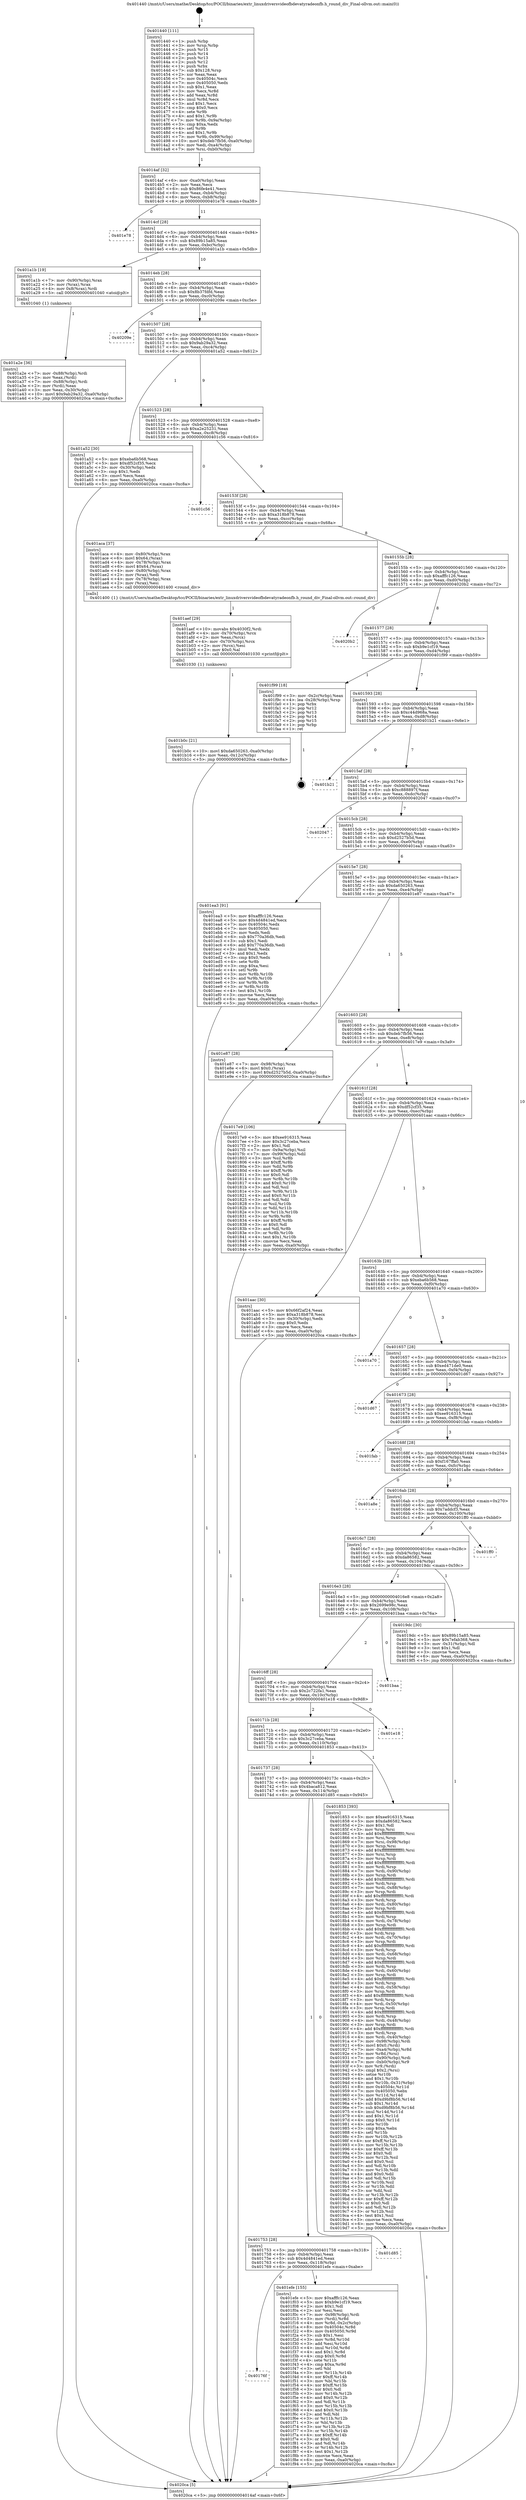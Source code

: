 digraph "0x401440" {
  label = "0x401440 (/mnt/c/Users/mathe/Desktop/tcc/POCII/binaries/extr_linuxdriversvideofbdevatyradeonfb.h_round_div_Final-ollvm.out::main(0))"
  labelloc = "t"
  node[shape=record]

  Entry [label="",width=0.3,height=0.3,shape=circle,fillcolor=black,style=filled]
  "0x4014af" [label="{
     0x4014af [32]\l
     | [instrs]\l
     &nbsp;&nbsp;0x4014af \<+6\>: mov -0xa0(%rbp),%eax\l
     &nbsp;&nbsp;0x4014b5 \<+2\>: mov %eax,%ecx\l
     &nbsp;&nbsp;0x4014b7 \<+6\>: sub $0x86fe4e41,%ecx\l
     &nbsp;&nbsp;0x4014bd \<+6\>: mov %eax,-0xb4(%rbp)\l
     &nbsp;&nbsp;0x4014c3 \<+6\>: mov %ecx,-0xb8(%rbp)\l
     &nbsp;&nbsp;0x4014c9 \<+6\>: je 0000000000401e78 \<main+0xa38\>\l
  }"]
  "0x401e78" [label="{
     0x401e78\l
  }", style=dashed]
  "0x4014cf" [label="{
     0x4014cf [28]\l
     | [instrs]\l
     &nbsp;&nbsp;0x4014cf \<+5\>: jmp 00000000004014d4 \<main+0x94\>\l
     &nbsp;&nbsp;0x4014d4 \<+6\>: mov -0xb4(%rbp),%eax\l
     &nbsp;&nbsp;0x4014da \<+5\>: sub $0x89b15a85,%eax\l
     &nbsp;&nbsp;0x4014df \<+6\>: mov %eax,-0xbc(%rbp)\l
     &nbsp;&nbsp;0x4014e5 \<+6\>: je 0000000000401a1b \<main+0x5db\>\l
  }"]
  Exit [label="",width=0.3,height=0.3,shape=circle,fillcolor=black,style=filled,peripheries=2]
  "0x401a1b" [label="{
     0x401a1b [19]\l
     | [instrs]\l
     &nbsp;&nbsp;0x401a1b \<+7\>: mov -0x90(%rbp),%rax\l
     &nbsp;&nbsp;0x401a22 \<+3\>: mov (%rax),%rax\l
     &nbsp;&nbsp;0x401a25 \<+4\>: mov 0x8(%rax),%rdi\l
     &nbsp;&nbsp;0x401a29 \<+5\>: call 0000000000401040 \<atoi@plt\>\l
     | [calls]\l
     &nbsp;&nbsp;0x401040 \{1\} (unknown)\l
  }"]
  "0x4014eb" [label="{
     0x4014eb [28]\l
     | [instrs]\l
     &nbsp;&nbsp;0x4014eb \<+5\>: jmp 00000000004014f0 \<main+0xb0\>\l
     &nbsp;&nbsp;0x4014f0 \<+6\>: mov -0xb4(%rbp),%eax\l
     &nbsp;&nbsp;0x4014f6 \<+5\>: sub $0x8b37fdfd,%eax\l
     &nbsp;&nbsp;0x4014fb \<+6\>: mov %eax,-0xc0(%rbp)\l
     &nbsp;&nbsp;0x401501 \<+6\>: je 000000000040209e \<main+0xc5e\>\l
  }"]
  "0x40176f" [label="{
     0x40176f\l
  }", style=dashed]
  "0x40209e" [label="{
     0x40209e\l
  }", style=dashed]
  "0x401507" [label="{
     0x401507 [28]\l
     | [instrs]\l
     &nbsp;&nbsp;0x401507 \<+5\>: jmp 000000000040150c \<main+0xcc\>\l
     &nbsp;&nbsp;0x40150c \<+6\>: mov -0xb4(%rbp),%eax\l
     &nbsp;&nbsp;0x401512 \<+5\>: sub $0x9ab29a32,%eax\l
     &nbsp;&nbsp;0x401517 \<+6\>: mov %eax,-0xc4(%rbp)\l
     &nbsp;&nbsp;0x40151d \<+6\>: je 0000000000401a52 \<main+0x612\>\l
  }"]
  "0x401efe" [label="{
     0x401efe [155]\l
     | [instrs]\l
     &nbsp;&nbsp;0x401efe \<+5\>: mov $0xafffc126,%eax\l
     &nbsp;&nbsp;0x401f03 \<+5\>: mov $0xb9e1cf19,%ecx\l
     &nbsp;&nbsp;0x401f08 \<+2\>: mov $0x1,%dl\l
     &nbsp;&nbsp;0x401f0a \<+2\>: xor %esi,%esi\l
     &nbsp;&nbsp;0x401f0c \<+7\>: mov -0x98(%rbp),%rdi\l
     &nbsp;&nbsp;0x401f13 \<+3\>: mov (%rdi),%r8d\l
     &nbsp;&nbsp;0x401f16 \<+4\>: mov %r8d,-0x2c(%rbp)\l
     &nbsp;&nbsp;0x401f1a \<+8\>: mov 0x40504c,%r8d\l
     &nbsp;&nbsp;0x401f22 \<+8\>: mov 0x405050,%r9d\l
     &nbsp;&nbsp;0x401f2a \<+3\>: sub $0x1,%esi\l
     &nbsp;&nbsp;0x401f2d \<+3\>: mov %r8d,%r10d\l
     &nbsp;&nbsp;0x401f30 \<+3\>: add %esi,%r10d\l
     &nbsp;&nbsp;0x401f33 \<+4\>: imul %r10d,%r8d\l
     &nbsp;&nbsp;0x401f37 \<+4\>: and $0x1,%r8d\l
     &nbsp;&nbsp;0x401f3b \<+4\>: cmp $0x0,%r8d\l
     &nbsp;&nbsp;0x401f3f \<+4\>: sete %r11b\l
     &nbsp;&nbsp;0x401f43 \<+4\>: cmp $0xa,%r9d\l
     &nbsp;&nbsp;0x401f47 \<+3\>: setl %bl\l
     &nbsp;&nbsp;0x401f4a \<+3\>: mov %r11b,%r14b\l
     &nbsp;&nbsp;0x401f4d \<+4\>: xor $0xff,%r14b\l
     &nbsp;&nbsp;0x401f51 \<+3\>: mov %bl,%r15b\l
     &nbsp;&nbsp;0x401f54 \<+4\>: xor $0xff,%r15b\l
     &nbsp;&nbsp;0x401f58 \<+3\>: xor $0x0,%dl\l
     &nbsp;&nbsp;0x401f5b \<+3\>: mov %r14b,%r12b\l
     &nbsp;&nbsp;0x401f5e \<+4\>: and $0x0,%r12b\l
     &nbsp;&nbsp;0x401f62 \<+3\>: and %dl,%r11b\l
     &nbsp;&nbsp;0x401f65 \<+3\>: mov %r15b,%r13b\l
     &nbsp;&nbsp;0x401f68 \<+4\>: and $0x0,%r13b\l
     &nbsp;&nbsp;0x401f6c \<+2\>: and %dl,%bl\l
     &nbsp;&nbsp;0x401f6e \<+3\>: or %r11b,%r12b\l
     &nbsp;&nbsp;0x401f71 \<+3\>: or %bl,%r13b\l
     &nbsp;&nbsp;0x401f74 \<+3\>: xor %r13b,%r12b\l
     &nbsp;&nbsp;0x401f77 \<+3\>: or %r15b,%r14b\l
     &nbsp;&nbsp;0x401f7a \<+4\>: xor $0xff,%r14b\l
     &nbsp;&nbsp;0x401f7e \<+3\>: or $0x0,%dl\l
     &nbsp;&nbsp;0x401f81 \<+3\>: and %dl,%r14b\l
     &nbsp;&nbsp;0x401f84 \<+3\>: or %r14b,%r12b\l
     &nbsp;&nbsp;0x401f87 \<+4\>: test $0x1,%r12b\l
     &nbsp;&nbsp;0x401f8b \<+3\>: cmovne %ecx,%eax\l
     &nbsp;&nbsp;0x401f8e \<+6\>: mov %eax,-0xa0(%rbp)\l
     &nbsp;&nbsp;0x401f94 \<+5\>: jmp 00000000004020ca \<main+0xc8a\>\l
  }"]
  "0x401a52" [label="{
     0x401a52 [30]\l
     | [instrs]\l
     &nbsp;&nbsp;0x401a52 \<+5\>: mov $0xeba6b568,%eax\l
     &nbsp;&nbsp;0x401a57 \<+5\>: mov $0xdf52cf35,%ecx\l
     &nbsp;&nbsp;0x401a5c \<+3\>: mov -0x30(%rbp),%edx\l
     &nbsp;&nbsp;0x401a5f \<+3\>: cmp $0x1,%edx\l
     &nbsp;&nbsp;0x401a62 \<+3\>: cmovl %ecx,%eax\l
     &nbsp;&nbsp;0x401a65 \<+6\>: mov %eax,-0xa0(%rbp)\l
     &nbsp;&nbsp;0x401a6b \<+5\>: jmp 00000000004020ca \<main+0xc8a\>\l
  }"]
  "0x401523" [label="{
     0x401523 [28]\l
     | [instrs]\l
     &nbsp;&nbsp;0x401523 \<+5\>: jmp 0000000000401528 \<main+0xe8\>\l
     &nbsp;&nbsp;0x401528 \<+6\>: mov -0xb4(%rbp),%eax\l
     &nbsp;&nbsp;0x40152e \<+5\>: sub $0xa2e25231,%eax\l
     &nbsp;&nbsp;0x401533 \<+6\>: mov %eax,-0xc8(%rbp)\l
     &nbsp;&nbsp;0x401539 \<+6\>: je 0000000000401c56 \<main+0x816\>\l
  }"]
  "0x401753" [label="{
     0x401753 [28]\l
     | [instrs]\l
     &nbsp;&nbsp;0x401753 \<+5\>: jmp 0000000000401758 \<main+0x318\>\l
     &nbsp;&nbsp;0x401758 \<+6\>: mov -0xb4(%rbp),%eax\l
     &nbsp;&nbsp;0x40175e \<+5\>: sub $0x4d4841ed,%eax\l
     &nbsp;&nbsp;0x401763 \<+6\>: mov %eax,-0x118(%rbp)\l
     &nbsp;&nbsp;0x401769 \<+6\>: je 0000000000401efe \<main+0xabe\>\l
  }"]
  "0x401c56" [label="{
     0x401c56\l
  }", style=dashed]
  "0x40153f" [label="{
     0x40153f [28]\l
     | [instrs]\l
     &nbsp;&nbsp;0x40153f \<+5\>: jmp 0000000000401544 \<main+0x104\>\l
     &nbsp;&nbsp;0x401544 \<+6\>: mov -0xb4(%rbp),%eax\l
     &nbsp;&nbsp;0x40154a \<+5\>: sub $0xa318b878,%eax\l
     &nbsp;&nbsp;0x40154f \<+6\>: mov %eax,-0xcc(%rbp)\l
     &nbsp;&nbsp;0x401555 \<+6\>: je 0000000000401aca \<main+0x68a\>\l
  }"]
  "0x401d85" [label="{
     0x401d85\l
  }", style=dashed]
  "0x401aca" [label="{
     0x401aca [37]\l
     | [instrs]\l
     &nbsp;&nbsp;0x401aca \<+4\>: mov -0x80(%rbp),%rax\l
     &nbsp;&nbsp;0x401ace \<+6\>: movl $0x64,(%rax)\l
     &nbsp;&nbsp;0x401ad4 \<+4\>: mov -0x78(%rbp),%rax\l
     &nbsp;&nbsp;0x401ad8 \<+6\>: movl $0x64,(%rax)\l
     &nbsp;&nbsp;0x401ade \<+4\>: mov -0x80(%rbp),%rax\l
     &nbsp;&nbsp;0x401ae2 \<+2\>: mov (%rax),%edi\l
     &nbsp;&nbsp;0x401ae4 \<+4\>: mov -0x78(%rbp),%rax\l
     &nbsp;&nbsp;0x401ae8 \<+2\>: mov (%rax),%esi\l
     &nbsp;&nbsp;0x401aea \<+5\>: call 0000000000401400 \<round_div\>\l
     | [calls]\l
     &nbsp;&nbsp;0x401400 \{1\} (/mnt/c/Users/mathe/Desktop/tcc/POCII/binaries/extr_linuxdriversvideofbdevatyradeonfb.h_round_div_Final-ollvm.out::round_div)\l
  }"]
  "0x40155b" [label="{
     0x40155b [28]\l
     | [instrs]\l
     &nbsp;&nbsp;0x40155b \<+5\>: jmp 0000000000401560 \<main+0x120\>\l
     &nbsp;&nbsp;0x401560 \<+6\>: mov -0xb4(%rbp),%eax\l
     &nbsp;&nbsp;0x401566 \<+5\>: sub $0xafffc126,%eax\l
     &nbsp;&nbsp;0x40156b \<+6\>: mov %eax,-0xd0(%rbp)\l
     &nbsp;&nbsp;0x401571 \<+6\>: je 00000000004020b2 \<main+0xc72\>\l
  }"]
  "0x401b0c" [label="{
     0x401b0c [21]\l
     | [instrs]\l
     &nbsp;&nbsp;0x401b0c \<+10\>: movl $0xda650263,-0xa0(%rbp)\l
     &nbsp;&nbsp;0x401b16 \<+6\>: mov %eax,-0x12c(%rbp)\l
     &nbsp;&nbsp;0x401b1c \<+5\>: jmp 00000000004020ca \<main+0xc8a\>\l
  }"]
  "0x4020b2" [label="{
     0x4020b2\l
  }", style=dashed]
  "0x401577" [label="{
     0x401577 [28]\l
     | [instrs]\l
     &nbsp;&nbsp;0x401577 \<+5\>: jmp 000000000040157c \<main+0x13c\>\l
     &nbsp;&nbsp;0x40157c \<+6\>: mov -0xb4(%rbp),%eax\l
     &nbsp;&nbsp;0x401582 \<+5\>: sub $0xb9e1cf19,%eax\l
     &nbsp;&nbsp;0x401587 \<+6\>: mov %eax,-0xd4(%rbp)\l
     &nbsp;&nbsp;0x40158d \<+6\>: je 0000000000401f99 \<main+0xb59\>\l
  }"]
  "0x401aef" [label="{
     0x401aef [29]\l
     | [instrs]\l
     &nbsp;&nbsp;0x401aef \<+10\>: movabs $0x4030f2,%rdi\l
     &nbsp;&nbsp;0x401af9 \<+4\>: mov -0x70(%rbp),%rcx\l
     &nbsp;&nbsp;0x401afd \<+2\>: mov %eax,(%rcx)\l
     &nbsp;&nbsp;0x401aff \<+4\>: mov -0x70(%rbp),%rcx\l
     &nbsp;&nbsp;0x401b03 \<+2\>: mov (%rcx),%esi\l
     &nbsp;&nbsp;0x401b05 \<+2\>: mov $0x0,%al\l
     &nbsp;&nbsp;0x401b07 \<+5\>: call 0000000000401030 \<printf@plt\>\l
     | [calls]\l
     &nbsp;&nbsp;0x401030 \{1\} (unknown)\l
  }"]
  "0x401f99" [label="{
     0x401f99 [18]\l
     | [instrs]\l
     &nbsp;&nbsp;0x401f99 \<+3\>: mov -0x2c(%rbp),%eax\l
     &nbsp;&nbsp;0x401f9c \<+4\>: lea -0x28(%rbp),%rsp\l
     &nbsp;&nbsp;0x401fa0 \<+1\>: pop %rbx\l
     &nbsp;&nbsp;0x401fa1 \<+2\>: pop %r12\l
     &nbsp;&nbsp;0x401fa3 \<+2\>: pop %r13\l
     &nbsp;&nbsp;0x401fa5 \<+2\>: pop %r14\l
     &nbsp;&nbsp;0x401fa7 \<+2\>: pop %r15\l
     &nbsp;&nbsp;0x401fa9 \<+1\>: pop %rbp\l
     &nbsp;&nbsp;0x401faa \<+1\>: ret\l
  }"]
  "0x401593" [label="{
     0x401593 [28]\l
     | [instrs]\l
     &nbsp;&nbsp;0x401593 \<+5\>: jmp 0000000000401598 \<main+0x158\>\l
     &nbsp;&nbsp;0x401598 \<+6\>: mov -0xb4(%rbp),%eax\l
     &nbsp;&nbsp;0x40159e \<+5\>: sub $0xc44d968a,%eax\l
     &nbsp;&nbsp;0x4015a3 \<+6\>: mov %eax,-0xd8(%rbp)\l
     &nbsp;&nbsp;0x4015a9 \<+6\>: je 0000000000401b21 \<main+0x6e1\>\l
  }"]
  "0x401a2e" [label="{
     0x401a2e [36]\l
     | [instrs]\l
     &nbsp;&nbsp;0x401a2e \<+7\>: mov -0x88(%rbp),%rdi\l
     &nbsp;&nbsp;0x401a35 \<+2\>: mov %eax,(%rdi)\l
     &nbsp;&nbsp;0x401a37 \<+7\>: mov -0x88(%rbp),%rdi\l
     &nbsp;&nbsp;0x401a3e \<+2\>: mov (%rdi),%eax\l
     &nbsp;&nbsp;0x401a40 \<+3\>: mov %eax,-0x30(%rbp)\l
     &nbsp;&nbsp;0x401a43 \<+10\>: movl $0x9ab29a32,-0xa0(%rbp)\l
     &nbsp;&nbsp;0x401a4d \<+5\>: jmp 00000000004020ca \<main+0xc8a\>\l
  }"]
  "0x401b21" [label="{
     0x401b21\l
  }", style=dashed]
  "0x4015af" [label="{
     0x4015af [28]\l
     | [instrs]\l
     &nbsp;&nbsp;0x4015af \<+5\>: jmp 00000000004015b4 \<main+0x174\>\l
     &nbsp;&nbsp;0x4015b4 \<+6\>: mov -0xb4(%rbp),%eax\l
     &nbsp;&nbsp;0x4015ba \<+5\>: sub $0xc888897f,%eax\l
     &nbsp;&nbsp;0x4015bf \<+6\>: mov %eax,-0xdc(%rbp)\l
     &nbsp;&nbsp;0x4015c5 \<+6\>: je 0000000000402047 \<main+0xc07\>\l
  }"]
  "0x401737" [label="{
     0x401737 [28]\l
     | [instrs]\l
     &nbsp;&nbsp;0x401737 \<+5\>: jmp 000000000040173c \<main+0x2fc\>\l
     &nbsp;&nbsp;0x40173c \<+6\>: mov -0xb4(%rbp),%eax\l
     &nbsp;&nbsp;0x401742 \<+5\>: sub $0x4baca812,%eax\l
     &nbsp;&nbsp;0x401747 \<+6\>: mov %eax,-0x114(%rbp)\l
     &nbsp;&nbsp;0x40174d \<+6\>: je 0000000000401d85 \<main+0x945\>\l
  }"]
  "0x402047" [label="{
     0x402047\l
  }", style=dashed]
  "0x4015cb" [label="{
     0x4015cb [28]\l
     | [instrs]\l
     &nbsp;&nbsp;0x4015cb \<+5\>: jmp 00000000004015d0 \<main+0x190\>\l
     &nbsp;&nbsp;0x4015d0 \<+6\>: mov -0xb4(%rbp),%eax\l
     &nbsp;&nbsp;0x4015d6 \<+5\>: sub $0xd2527b5d,%eax\l
     &nbsp;&nbsp;0x4015db \<+6\>: mov %eax,-0xe0(%rbp)\l
     &nbsp;&nbsp;0x4015e1 \<+6\>: je 0000000000401ea3 \<main+0xa63\>\l
  }"]
  "0x401853" [label="{
     0x401853 [393]\l
     | [instrs]\l
     &nbsp;&nbsp;0x401853 \<+5\>: mov $0xee916315,%eax\l
     &nbsp;&nbsp;0x401858 \<+5\>: mov $0xda86582,%ecx\l
     &nbsp;&nbsp;0x40185d \<+2\>: mov $0x1,%dl\l
     &nbsp;&nbsp;0x40185f \<+3\>: mov %rsp,%rsi\l
     &nbsp;&nbsp;0x401862 \<+4\>: add $0xfffffffffffffff0,%rsi\l
     &nbsp;&nbsp;0x401866 \<+3\>: mov %rsi,%rsp\l
     &nbsp;&nbsp;0x401869 \<+7\>: mov %rsi,-0x98(%rbp)\l
     &nbsp;&nbsp;0x401870 \<+3\>: mov %rsp,%rsi\l
     &nbsp;&nbsp;0x401873 \<+4\>: add $0xfffffffffffffff0,%rsi\l
     &nbsp;&nbsp;0x401877 \<+3\>: mov %rsi,%rsp\l
     &nbsp;&nbsp;0x40187a \<+3\>: mov %rsp,%rdi\l
     &nbsp;&nbsp;0x40187d \<+4\>: add $0xfffffffffffffff0,%rdi\l
     &nbsp;&nbsp;0x401881 \<+3\>: mov %rdi,%rsp\l
     &nbsp;&nbsp;0x401884 \<+7\>: mov %rdi,-0x90(%rbp)\l
     &nbsp;&nbsp;0x40188b \<+3\>: mov %rsp,%rdi\l
     &nbsp;&nbsp;0x40188e \<+4\>: add $0xfffffffffffffff0,%rdi\l
     &nbsp;&nbsp;0x401892 \<+3\>: mov %rdi,%rsp\l
     &nbsp;&nbsp;0x401895 \<+7\>: mov %rdi,-0x88(%rbp)\l
     &nbsp;&nbsp;0x40189c \<+3\>: mov %rsp,%rdi\l
     &nbsp;&nbsp;0x40189f \<+4\>: add $0xfffffffffffffff0,%rdi\l
     &nbsp;&nbsp;0x4018a3 \<+3\>: mov %rdi,%rsp\l
     &nbsp;&nbsp;0x4018a6 \<+4\>: mov %rdi,-0x80(%rbp)\l
     &nbsp;&nbsp;0x4018aa \<+3\>: mov %rsp,%rdi\l
     &nbsp;&nbsp;0x4018ad \<+4\>: add $0xfffffffffffffff0,%rdi\l
     &nbsp;&nbsp;0x4018b1 \<+3\>: mov %rdi,%rsp\l
     &nbsp;&nbsp;0x4018b4 \<+4\>: mov %rdi,-0x78(%rbp)\l
     &nbsp;&nbsp;0x4018b8 \<+3\>: mov %rsp,%rdi\l
     &nbsp;&nbsp;0x4018bb \<+4\>: add $0xfffffffffffffff0,%rdi\l
     &nbsp;&nbsp;0x4018bf \<+3\>: mov %rdi,%rsp\l
     &nbsp;&nbsp;0x4018c2 \<+4\>: mov %rdi,-0x70(%rbp)\l
     &nbsp;&nbsp;0x4018c6 \<+3\>: mov %rsp,%rdi\l
     &nbsp;&nbsp;0x4018c9 \<+4\>: add $0xfffffffffffffff0,%rdi\l
     &nbsp;&nbsp;0x4018cd \<+3\>: mov %rdi,%rsp\l
     &nbsp;&nbsp;0x4018d0 \<+4\>: mov %rdi,-0x68(%rbp)\l
     &nbsp;&nbsp;0x4018d4 \<+3\>: mov %rsp,%rdi\l
     &nbsp;&nbsp;0x4018d7 \<+4\>: add $0xfffffffffffffff0,%rdi\l
     &nbsp;&nbsp;0x4018db \<+3\>: mov %rdi,%rsp\l
     &nbsp;&nbsp;0x4018de \<+4\>: mov %rdi,-0x60(%rbp)\l
     &nbsp;&nbsp;0x4018e2 \<+3\>: mov %rsp,%rdi\l
     &nbsp;&nbsp;0x4018e5 \<+4\>: add $0xfffffffffffffff0,%rdi\l
     &nbsp;&nbsp;0x4018e9 \<+3\>: mov %rdi,%rsp\l
     &nbsp;&nbsp;0x4018ec \<+4\>: mov %rdi,-0x58(%rbp)\l
     &nbsp;&nbsp;0x4018f0 \<+3\>: mov %rsp,%rdi\l
     &nbsp;&nbsp;0x4018f3 \<+4\>: add $0xfffffffffffffff0,%rdi\l
     &nbsp;&nbsp;0x4018f7 \<+3\>: mov %rdi,%rsp\l
     &nbsp;&nbsp;0x4018fa \<+4\>: mov %rdi,-0x50(%rbp)\l
     &nbsp;&nbsp;0x4018fe \<+3\>: mov %rsp,%rdi\l
     &nbsp;&nbsp;0x401901 \<+4\>: add $0xfffffffffffffff0,%rdi\l
     &nbsp;&nbsp;0x401905 \<+3\>: mov %rdi,%rsp\l
     &nbsp;&nbsp;0x401908 \<+4\>: mov %rdi,-0x48(%rbp)\l
     &nbsp;&nbsp;0x40190c \<+3\>: mov %rsp,%rdi\l
     &nbsp;&nbsp;0x40190f \<+4\>: add $0xfffffffffffffff0,%rdi\l
     &nbsp;&nbsp;0x401913 \<+3\>: mov %rdi,%rsp\l
     &nbsp;&nbsp;0x401916 \<+4\>: mov %rdi,-0x40(%rbp)\l
     &nbsp;&nbsp;0x40191a \<+7\>: mov -0x98(%rbp),%rdi\l
     &nbsp;&nbsp;0x401921 \<+6\>: movl $0x0,(%rdi)\l
     &nbsp;&nbsp;0x401927 \<+7\>: mov -0xa4(%rbp),%r8d\l
     &nbsp;&nbsp;0x40192e \<+3\>: mov %r8d,(%rsi)\l
     &nbsp;&nbsp;0x401931 \<+7\>: mov -0x90(%rbp),%rdi\l
     &nbsp;&nbsp;0x401938 \<+7\>: mov -0xb0(%rbp),%r9\l
     &nbsp;&nbsp;0x40193f \<+3\>: mov %r9,(%rdi)\l
     &nbsp;&nbsp;0x401942 \<+3\>: cmpl $0x2,(%rsi)\l
     &nbsp;&nbsp;0x401945 \<+4\>: setne %r10b\l
     &nbsp;&nbsp;0x401949 \<+4\>: and $0x1,%r10b\l
     &nbsp;&nbsp;0x40194d \<+4\>: mov %r10b,-0x31(%rbp)\l
     &nbsp;&nbsp;0x401951 \<+8\>: mov 0x40504c,%r11d\l
     &nbsp;&nbsp;0x401959 \<+7\>: mov 0x405050,%ebx\l
     &nbsp;&nbsp;0x401960 \<+3\>: mov %r11d,%r14d\l
     &nbsp;&nbsp;0x401963 \<+7\>: add $0xd9bf8b56,%r14d\l
     &nbsp;&nbsp;0x40196a \<+4\>: sub $0x1,%r14d\l
     &nbsp;&nbsp;0x40196e \<+7\>: sub $0xd9bf8b56,%r14d\l
     &nbsp;&nbsp;0x401975 \<+4\>: imul %r14d,%r11d\l
     &nbsp;&nbsp;0x401979 \<+4\>: and $0x1,%r11d\l
     &nbsp;&nbsp;0x40197d \<+4\>: cmp $0x0,%r11d\l
     &nbsp;&nbsp;0x401981 \<+4\>: sete %r10b\l
     &nbsp;&nbsp;0x401985 \<+3\>: cmp $0xa,%ebx\l
     &nbsp;&nbsp;0x401988 \<+4\>: setl %r15b\l
     &nbsp;&nbsp;0x40198c \<+3\>: mov %r10b,%r12b\l
     &nbsp;&nbsp;0x40198f \<+4\>: xor $0xff,%r12b\l
     &nbsp;&nbsp;0x401993 \<+3\>: mov %r15b,%r13b\l
     &nbsp;&nbsp;0x401996 \<+4\>: xor $0xff,%r13b\l
     &nbsp;&nbsp;0x40199a \<+3\>: xor $0x0,%dl\l
     &nbsp;&nbsp;0x40199d \<+3\>: mov %r12b,%sil\l
     &nbsp;&nbsp;0x4019a0 \<+4\>: and $0x0,%sil\l
     &nbsp;&nbsp;0x4019a4 \<+3\>: and %dl,%r10b\l
     &nbsp;&nbsp;0x4019a7 \<+3\>: mov %r13b,%dil\l
     &nbsp;&nbsp;0x4019aa \<+4\>: and $0x0,%dil\l
     &nbsp;&nbsp;0x4019ae \<+3\>: and %dl,%r15b\l
     &nbsp;&nbsp;0x4019b1 \<+3\>: or %r10b,%sil\l
     &nbsp;&nbsp;0x4019b4 \<+3\>: or %r15b,%dil\l
     &nbsp;&nbsp;0x4019b7 \<+3\>: xor %dil,%sil\l
     &nbsp;&nbsp;0x4019ba \<+3\>: or %r13b,%r12b\l
     &nbsp;&nbsp;0x4019bd \<+4\>: xor $0xff,%r12b\l
     &nbsp;&nbsp;0x4019c1 \<+3\>: or $0x0,%dl\l
     &nbsp;&nbsp;0x4019c4 \<+3\>: and %dl,%r12b\l
     &nbsp;&nbsp;0x4019c7 \<+3\>: or %r12b,%sil\l
     &nbsp;&nbsp;0x4019ca \<+4\>: test $0x1,%sil\l
     &nbsp;&nbsp;0x4019ce \<+3\>: cmovne %ecx,%eax\l
     &nbsp;&nbsp;0x4019d1 \<+6\>: mov %eax,-0xa0(%rbp)\l
     &nbsp;&nbsp;0x4019d7 \<+5\>: jmp 00000000004020ca \<main+0xc8a\>\l
  }"]
  "0x401ea3" [label="{
     0x401ea3 [91]\l
     | [instrs]\l
     &nbsp;&nbsp;0x401ea3 \<+5\>: mov $0xafffc126,%eax\l
     &nbsp;&nbsp;0x401ea8 \<+5\>: mov $0x4d4841ed,%ecx\l
     &nbsp;&nbsp;0x401ead \<+7\>: mov 0x40504c,%edx\l
     &nbsp;&nbsp;0x401eb4 \<+7\>: mov 0x405050,%esi\l
     &nbsp;&nbsp;0x401ebb \<+2\>: mov %edx,%edi\l
     &nbsp;&nbsp;0x401ebd \<+6\>: sub $0x770a36db,%edi\l
     &nbsp;&nbsp;0x401ec3 \<+3\>: sub $0x1,%edi\l
     &nbsp;&nbsp;0x401ec6 \<+6\>: add $0x770a36db,%edi\l
     &nbsp;&nbsp;0x401ecc \<+3\>: imul %edi,%edx\l
     &nbsp;&nbsp;0x401ecf \<+3\>: and $0x1,%edx\l
     &nbsp;&nbsp;0x401ed2 \<+3\>: cmp $0x0,%edx\l
     &nbsp;&nbsp;0x401ed5 \<+4\>: sete %r8b\l
     &nbsp;&nbsp;0x401ed9 \<+3\>: cmp $0xa,%esi\l
     &nbsp;&nbsp;0x401edc \<+4\>: setl %r9b\l
     &nbsp;&nbsp;0x401ee0 \<+3\>: mov %r8b,%r10b\l
     &nbsp;&nbsp;0x401ee3 \<+3\>: and %r9b,%r10b\l
     &nbsp;&nbsp;0x401ee6 \<+3\>: xor %r9b,%r8b\l
     &nbsp;&nbsp;0x401ee9 \<+3\>: or %r8b,%r10b\l
     &nbsp;&nbsp;0x401eec \<+4\>: test $0x1,%r10b\l
     &nbsp;&nbsp;0x401ef0 \<+3\>: cmovne %ecx,%eax\l
     &nbsp;&nbsp;0x401ef3 \<+6\>: mov %eax,-0xa0(%rbp)\l
     &nbsp;&nbsp;0x401ef9 \<+5\>: jmp 00000000004020ca \<main+0xc8a\>\l
  }"]
  "0x4015e7" [label="{
     0x4015e7 [28]\l
     | [instrs]\l
     &nbsp;&nbsp;0x4015e7 \<+5\>: jmp 00000000004015ec \<main+0x1ac\>\l
     &nbsp;&nbsp;0x4015ec \<+6\>: mov -0xb4(%rbp),%eax\l
     &nbsp;&nbsp;0x4015f2 \<+5\>: sub $0xda650263,%eax\l
     &nbsp;&nbsp;0x4015f7 \<+6\>: mov %eax,-0xe4(%rbp)\l
     &nbsp;&nbsp;0x4015fd \<+6\>: je 0000000000401e87 \<main+0xa47\>\l
  }"]
  "0x40171b" [label="{
     0x40171b [28]\l
     | [instrs]\l
     &nbsp;&nbsp;0x40171b \<+5\>: jmp 0000000000401720 \<main+0x2e0\>\l
     &nbsp;&nbsp;0x401720 \<+6\>: mov -0xb4(%rbp),%eax\l
     &nbsp;&nbsp;0x401726 \<+5\>: sub $0x3c27ceba,%eax\l
     &nbsp;&nbsp;0x40172b \<+6\>: mov %eax,-0x110(%rbp)\l
     &nbsp;&nbsp;0x401731 \<+6\>: je 0000000000401853 \<main+0x413\>\l
  }"]
  "0x401e87" [label="{
     0x401e87 [28]\l
     | [instrs]\l
     &nbsp;&nbsp;0x401e87 \<+7\>: mov -0x98(%rbp),%rax\l
     &nbsp;&nbsp;0x401e8e \<+6\>: movl $0x0,(%rax)\l
     &nbsp;&nbsp;0x401e94 \<+10\>: movl $0xd2527b5d,-0xa0(%rbp)\l
     &nbsp;&nbsp;0x401e9e \<+5\>: jmp 00000000004020ca \<main+0xc8a\>\l
  }"]
  "0x401603" [label="{
     0x401603 [28]\l
     | [instrs]\l
     &nbsp;&nbsp;0x401603 \<+5\>: jmp 0000000000401608 \<main+0x1c8\>\l
     &nbsp;&nbsp;0x401608 \<+6\>: mov -0xb4(%rbp),%eax\l
     &nbsp;&nbsp;0x40160e \<+5\>: sub $0xdeb7fb56,%eax\l
     &nbsp;&nbsp;0x401613 \<+6\>: mov %eax,-0xe8(%rbp)\l
     &nbsp;&nbsp;0x401619 \<+6\>: je 00000000004017e9 \<main+0x3a9\>\l
  }"]
  "0x401e18" [label="{
     0x401e18\l
  }", style=dashed]
  "0x4017e9" [label="{
     0x4017e9 [106]\l
     | [instrs]\l
     &nbsp;&nbsp;0x4017e9 \<+5\>: mov $0xee916315,%eax\l
     &nbsp;&nbsp;0x4017ee \<+5\>: mov $0x3c27ceba,%ecx\l
     &nbsp;&nbsp;0x4017f3 \<+2\>: mov $0x1,%dl\l
     &nbsp;&nbsp;0x4017f5 \<+7\>: mov -0x9a(%rbp),%sil\l
     &nbsp;&nbsp;0x4017fc \<+7\>: mov -0x99(%rbp),%dil\l
     &nbsp;&nbsp;0x401803 \<+3\>: mov %sil,%r8b\l
     &nbsp;&nbsp;0x401806 \<+4\>: xor $0xff,%r8b\l
     &nbsp;&nbsp;0x40180a \<+3\>: mov %dil,%r9b\l
     &nbsp;&nbsp;0x40180d \<+4\>: xor $0xff,%r9b\l
     &nbsp;&nbsp;0x401811 \<+3\>: xor $0x0,%dl\l
     &nbsp;&nbsp;0x401814 \<+3\>: mov %r8b,%r10b\l
     &nbsp;&nbsp;0x401817 \<+4\>: and $0x0,%r10b\l
     &nbsp;&nbsp;0x40181b \<+3\>: and %dl,%sil\l
     &nbsp;&nbsp;0x40181e \<+3\>: mov %r9b,%r11b\l
     &nbsp;&nbsp;0x401821 \<+4\>: and $0x0,%r11b\l
     &nbsp;&nbsp;0x401825 \<+3\>: and %dl,%dil\l
     &nbsp;&nbsp;0x401828 \<+3\>: or %sil,%r10b\l
     &nbsp;&nbsp;0x40182b \<+3\>: or %dil,%r11b\l
     &nbsp;&nbsp;0x40182e \<+3\>: xor %r11b,%r10b\l
     &nbsp;&nbsp;0x401831 \<+3\>: or %r9b,%r8b\l
     &nbsp;&nbsp;0x401834 \<+4\>: xor $0xff,%r8b\l
     &nbsp;&nbsp;0x401838 \<+3\>: or $0x0,%dl\l
     &nbsp;&nbsp;0x40183b \<+3\>: and %dl,%r8b\l
     &nbsp;&nbsp;0x40183e \<+3\>: or %r8b,%r10b\l
     &nbsp;&nbsp;0x401841 \<+4\>: test $0x1,%r10b\l
     &nbsp;&nbsp;0x401845 \<+3\>: cmovne %ecx,%eax\l
     &nbsp;&nbsp;0x401848 \<+6\>: mov %eax,-0xa0(%rbp)\l
     &nbsp;&nbsp;0x40184e \<+5\>: jmp 00000000004020ca \<main+0xc8a\>\l
  }"]
  "0x40161f" [label="{
     0x40161f [28]\l
     | [instrs]\l
     &nbsp;&nbsp;0x40161f \<+5\>: jmp 0000000000401624 \<main+0x1e4\>\l
     &nbsp;&nbsp;0x401624 \<+6\>: mov -0xb4(%rbp),%eax\l
     &nbsp;&nbsp;0x40162a \<+5\>: sub $0xdf52cf35,%eax\l
     &nbsp;&nbsp;0x40162f \<+6\>: mov %eax,-0xec(%rbp)\l
     &nbsp;&nbsp;0x401635 \<+6\>: je 0000000000401aac \<main+0x66c\>\l
  }"]
  "0x4020ca" [label="{
     0x4020ca [5]\l
     | [instrs]\l
     &nbsp;&nbsp;0x4020ca \<+5\>: jmp 00000000004014af \<main+0x6f\>\l
  }"]
  "0x401440" [label="{
     0x401440 [111]\l
     | [instrs]\l
     &nbsp;&nbsp;0x401440 \<+1\>: push %rbp\l
     &nbsp;&nbsp;0x401441 \<+3\>: mov %rsp,%rbp\l
     &nbsp;&nbsp;0x401444 \<+2\>: push %r15\l
     &nbsp;&nbsp;0x401446 \<+2\>: push %r14\l
     &nbsp;&nbsp;0x401448 \<+2\>: push %r13\l
     &nbsp;&nbsp;0x40144a \<+2\>: push %r12\l
     &nbsp;&nbsp;0x40144c \<+1\>: push %rbx\l
     &nbsp;&nbsp;0x40144d \<+7\>: sub $0x128,%rsp\l
     &nbsp;&nbsp;0x401454 \<+2\>: xor %eax,%eax\l
     &nbsp;&nbsp;0x401456 \<+7\>: mov 0x40504c,%ecx\l
     &nbsp;&nbsp;0x40145d \<+7\>: mov 0x405050,%edx\l
     &nbsp;&nbsp;0x401464 \<+3\>: sub $0x1,%eax\l
     &nbsp;&nbsp;0x401467 \<+3\>: mov %ecx,%r8d\l
     &nbsp;&nbsp;0x40146a \<+3\>: add %eax,%r8d\l
     &nbsp;&nbsp;0x40146d \<+4\>: imul %r8d,%ecx\l
     &nbsp;&nbsp;0x401471 \<+3\>: and $0x1,%ecx\l
     &nbsp;&nbsp;0x401474 \<+3\>: cmp $0x0,%ecx\l
     &nbsp;&nbsp;0x401477 \<+4\>: sete %r9b\l
     &nbsp;&nbsp;0x40147b \<+4\>: and $0x1,%r9b\l
     &nbsp;&nbsp;0x40147f \<+7\>: mov %r9b,-0x9a(%rbp)\l
     &nbsp;&nbsp;0x401486 \<+3\>: cmp $0xa,%edx\l
     &nbsp;&nbsp;0x401489 \<+4\>: setl %r9b\l
     &nbsp;&nbsp;0x40148d \<+4\>: and $0x1,%r9b\l
     &nbsp;&nbsp;0x401491 \<+7\>: mov %r9b,-0x99(%rbp)\l
     &nbsp;&nbsp;0x401498 \<+10\>: movl $0xdeb7fb56,-0xa0(%rbp)\l
     &nbsp;&nbsp;0x4014a2 \<+6\>: mov %edi,-0xa4(%rbp)\l
     &nbsp;&nbsp;0x4014a8 \<+7\>: mov %rsi,-0xb0(%rbp)\l
  }"]
  "0x4016ff" [label="{
     0x4016ff [28]\l
     | [instrs]\l
     &nbsp;&nbsp;0x4016ff \<+5\>: jmp 0000000000401704 \<main+0x2c4\>\l
     &nbsp;&nbsp;0x401704 \<+6\>: mov -0xb4(%rbp),%eax\l
     &nbsp;&nbsp;0x40170a \<+5\>: sub $0x2c722fa1,%eax\l
     &nbsp;&nbsp;0x40170f \<+6\>: mov %eax,-0x10c(%rbp)\l
     &nbsp;&nbsp;0x401715 \<+6\>: je 0000000000401e18 \<main+0x9d8\>\l
  }"]
  "0x401aac" [label="{
     0x401aac [30]\l
     | [instrs]\l
     &nbsp;&nbsp;0x401aac \<+5\>: mov $0x66f2af24,%eax\l
     &nbsp;&nbsp;0x401ab1 \<+5\>: mov $0xa318b878,%ecx\l
     &nbsp;&nbsp;0x401ab6 \<+3\>: mov -0x30(%rbp),%edx\l
     &nbsp;&nbsp;0x401ab9 \<+3\>: cmp $0x0,%edx\l
     &nbsp;&nbsp;0x401abc \<+3\>: cmove %ecx,%eax\l
     &nbsp;&nbsp;0x401abf \<+6\>: mov %eax,-0xa0(%rbp)\l
     &nbsp;&nbsp;0x401ac5 \<+5\>: jmp 00000000004020ca \<main+0xc8a\>\l
  }"]
  "0x40163b" [label="{
     0x40163b [28]\l
     | [instrs]\l
     &nbsp;&nbsp;0x40163b \<+5\>: jmp 0000000000401640 \<main+0x200\>\l
     &nbsp;&nbsp;0x401640 \<+6\>: mov -0xb4(%rbp),%eax\l
     &nbsp;&nbsp;0x401646 \<+5\>: sub $0xeba6b568,%eax\l
     &nbsp;&nbsp;0x40164b \<+6\>: mov %eax,-0xf0(%rbp)\l
     &nbsp;&nbsp;0x401651 \<+6\>: je 0000000000401a70 \<main+0x630\>\l
  }"]
  "0x401baa" [label="{
     0x401baa\l
  }", style=dashed]
  "0x401a70" [label="{
     0x401a70\l
  }", style=dashed]
  "0x401657" [label="{
     0x401657 [28]\l
     | [instrs]\l
     &nbsp;&nbsp;0x401657 \<+5\>: jmp 000000000040165c \<main+0x21c\>\l
     &nbsp;&nbsp;0x40165c \<+6\>: mov -0xb4(%rbp),%eax\l
     &nbsp;&nbsp;0x401662 \<+5\>: sub $0xed471de0,%eax\l
     &nbsp;&nbsp;0x401667 \<+6\>: mov %eax,-0xf4(%rbp)\l
     &nbsp;&nbsp;0x40166d \<+6\>: je 0000000000401d67 \<main+0x927\>\l
  }"]
  "0x4016e3" [label="{
     0x4016e3 [28]\l
     | [instrs]\l
     &nbsp;&nbsp;0x4016e3 \<+5\>: jmp 00000000004016e8 \<main+0x2a8\>\l
     &nbsp;&nbsp;0x4016e8 \<+6\>: mov -0xb4(%rbp),%eax\l
     &nbsp;&nbsp;0x4016ee \<+5\>: sub $0x2699e98c,%eax\l
     &nbsp;&nbsp;0x4016f3 \<+6\>: mov %eax,-0x108(%rbp)\l
     &nbsp;&nbsp;0x4016f9 \<+6\>: je 0000000000401baa \<main+0x76a\>\l
  }"]
  "0x401d67" [label="{
     0x401d67\l
  }", style=dashed]
  "0x401673" [label="{
     0x401673 [28]\l
     | [instrs]\l
     &nbsp;&nbsp;0x401673 \<+5\>: jmp 0000000000401678 \<main+0x238\>\l
     &nbsp;&nbsp;0x401678 \<+6\>: mov -0xb4(%rbp),%eax\l
     &nbsp;&nbsp;0x40167e \<+5\>: sub $0xee916315,%eax\l
     &nbsp;&nbsp;0x401683 \<+6\>: mov %eax,-0xf8(%rbp)\l
     &nbsp;&nbsp;0x401689 \<+6\>: je 0000000000401fab \<main+0xb6b\>\l
  }"]
  "0x4019dc" [label="{
     0x4019dc [30]\l
     | [instrs]\l
     &nbsp;&nbsp;0x4019dc \<+5\>: mov $0x89b15a85,%eax\l
     &nbsp;&nbsp;0x4019e1 \<+5\>: mov $0x7efab368,%ecx\l
     &nbsp;&nbsp;0x4019e6 \<+3\>: mov -0x31(%rbp),%dl\l
     &nbsp;&nbsp;0x4019e9 \<+3\>: test $0x1,%dl\l
     &nbsp;&nbsp;0x4019ec \<+3\>: cmovne %ecx,%eax\l
     &nbsp;&nbsp;0x4019ef \<+6\>: mov %eax,-0xa0(%rbp)\l
     &nbsp;&nbsp;0x4019f5 \<+5\>: jmp 00000000004020ca \<main+0xc8a\>\l
  }"]
  "0x401fab" [label="{
     0x401fab\l
  }", style=dashed]
  "0x40168f" [label="{
     0x40168f [28]\l
     | [instrs]\l
     &nbsp;&nbsp;0x40168f \<+5\>: jmp 0000000000401694 \<main+0x254\>\l
     &nbsp;&nbsp;0x401694 \<+6\>: mov -0xb4(%rbp),%eax\l
     &nbsp;&nbsp;0x40169a \<+5\>: sub $0xf167ffa0,%eax\l
     &nbsp;&nbsp;0x40169f \<+6\>: mov %eax,-0xfc(%rbp)\l
     &nbsp;&nbsp;0x4016a5 \<+6\>: je 0000000000401a8e \<main+0x64e\>\l
  }"]
  "0x4016c7" [label="{
     0x4016c7 [28]\l
     | [instrs]\l
     &nbsp;&nbsp;0x4016c7 \<+5\>: jmp 00000000004016cc \<main+0x28c\>\l
     &nbsp;&nbsp;0x4016cc \<+6\>: mov -0xb4(%rbp),%eax\l
     &nbsp;&nbsp;0x4016d2 \<+5\>: sub $0xda86582,%eax\l
     &nbsp;&nbsp;0x4016d7 \<+6\>: mov %eax,-0x104(%rbp)\l
     &nbsp;&nbsp;0x4016dd \<+6\>: je 00000000004019dc \<main+0x59c\>\l
  }"]
  "0x401a8e" [label="{
     0x401a8e\l
  }", style=dashed]
  "0x4016ab" [label="{
     0x4016ab [28]\l
     | [instrs]\l
     &nbsp;&nbsp;0x4016ab \<+5\>: jmp 00000000004016b0 \<main+0x270\>\l
     &nbsp;&nbsp;0x4016b0 \<+6\>: mov -0xb4(%rbp),%eax\l
     &nbsp;&nbsp;0x4016b6 \<+5\>: sub $0x7addcf3,%eax\l
     &nbsp;&nbsp;0x4016bb \<+6\>: mov %eax,-0x100(%rbp)\l
     &nbsp;&nbsp;0x4016c1 \<+6\>: je 0000000000401ff0 \<main+0xbb0\>\l
  }"]
  "0x401ff0" [label="{
     0x401ff0\l
  }", style=dashed]
  Entry -> "0x401440" [label=" 1"]
  "0x4014af" -> "0x401e78" [label=" 0"]
  "0x4014af" -> "0x4014cf" [label=" 11"]
  "0x401f99" -> Exit [label=" 1"]
  "0x4014cf" -> "0x401a1b" [label=" 1"]
  "0x4014cf" -> "0x4014eb" [label=" 10"]
  "0x401efe" -> "0x4020ca" [label=" 1"]
  "0x4014eb" -> "0x40209e" [label=" 0"]
  "0x4014eb" -> "0x401507" [label=" 10"]
  "0x401753" -> "0x40176f" [label=" 0"]
  "0x401507" -> "0x401a52" [label=" 1"]
  "0x401507" -> "0x401523" [label=" 9"]
  "0x401753" -> "0x401efe" [label=" 1"]
  "0x401523" -> "0x401c56" [label=" 0"]
  "0x401523" -> "0x40153f" [label=" 9"]
  "0x401737" -> "0x401753" [label=" 1"]
  "0x40153f" -> "0x401aca" [label=" 1"]
  "0x40153f" -> "0x40155b" [label=" 8"]
  "0x401737" -> "0x401d85" [label=" 0"]
  "0x40155b" -> "0x4020b2" [label=" 0"]
  "0x40155b" -> "0x401577" [label=" 8"]
  "0x401ea3" -> "0x4020ca" [label=" 1"]
  "0x401577" -> "0x401f99" [label=" 1"]
  "0x401577" -> "0x401593" [label=" 7"]
  "0x401e87" -> "0x4020ca" [label=" 1"]
  "0x401593" -> "0x401b21" [label=" 0"]
  "0x401593" -> "0x4015af" [label=" 7"]
  "0x401b0c" -> "0x4020ca" [label=" 1"]
  "0x4015af" -> "0x402047" [label=" 0"]
  "0x4015af" -> "0x4015cb" [label=" 7"]
  "0x401aca" -> "0x401aef" [label=" 1"]
  "0x4015cb" -> "0x401ea3" [label=" 1"]
  "0x4015cb" -> "0x4015e7" [label=" 6"]
  "0x401aac" -> "0x4020ca" [label=" 1"]
  "0x4015e7" -> "0x401e87" [label=" 1"]
  "0x4015e7" -> "0x401603" [label=" 5"]
  "0x401a2e" -> "0x4020ca" [label=" 1"]
  "0x401603" -> "0x4017e9" [label=" 1"]
  "0x401603" -> "0x40161f" [label=" 4"]
  "0x4017e9" -> "0x4020ca" [label=" 1"]
  "0x401440" -> "0x4014af" [label=" 1"]
  "0x4020ca" -> "0x4014af" [label=" 10"]
  "0x401a1b" -> "0x401a2e" [label=" 1"]
  "0x40161f" -> "0x401aac" [label=" 1"]
  "0x40161f" -> "0x40163b" [label=" 3"]
  "0x401853" -> "0x4020ca" [label=" 1"]
  "0x40163b" -> "0x401a70" [label=" 0"]
  "0x40163b" -> "0x401657" [label=" 3"]
  "0x401aef" -> "0x401b0c" [label=" 1"]
  "0x401657" -> "0x401d67" [label=" 0"]
  "0x401657" -> "0x401673" [label=" 3"]
  "0x40171b" -> "0x401853" [label=" 1"]
  "0x401673" -> "0x401fab" [label=" 0"]
  "0x401673" -> "0x40168f" [label=" 3"]
  "0x401a52" -> "0x4020ca" [label=" 1"]
  "0x40168f" -> "0x401a8e" [label=" 0"]
  "0x40168f" -> "0x4016ab" [label=" 3"]
  "0x4016ff" -> "0x401e18" [label=" 0"]
  "0x4016ab" -> "0x401ff0" [label=" 0"]
  "0x4016ab" -> "0x4016c7" [label=" 3"]
  "0x4016ff" -> "0x40171b" [label=" 2"]
  "0x4016c7" -> "0x4019dc" [label=" 1"]
  "0x4016c7" -> "0x4016e3" [label=" 2"]
  "0x40171b" -> "0x401737" [label=" 1"]
  "0x4016e3" -> "0x401baa" [label=" 0"]
  "0x4016e3" -> "0x4016ff" [label=" 2"]
  "0x4019dc" -> "0x4020ca" [label=" 1"]
}
